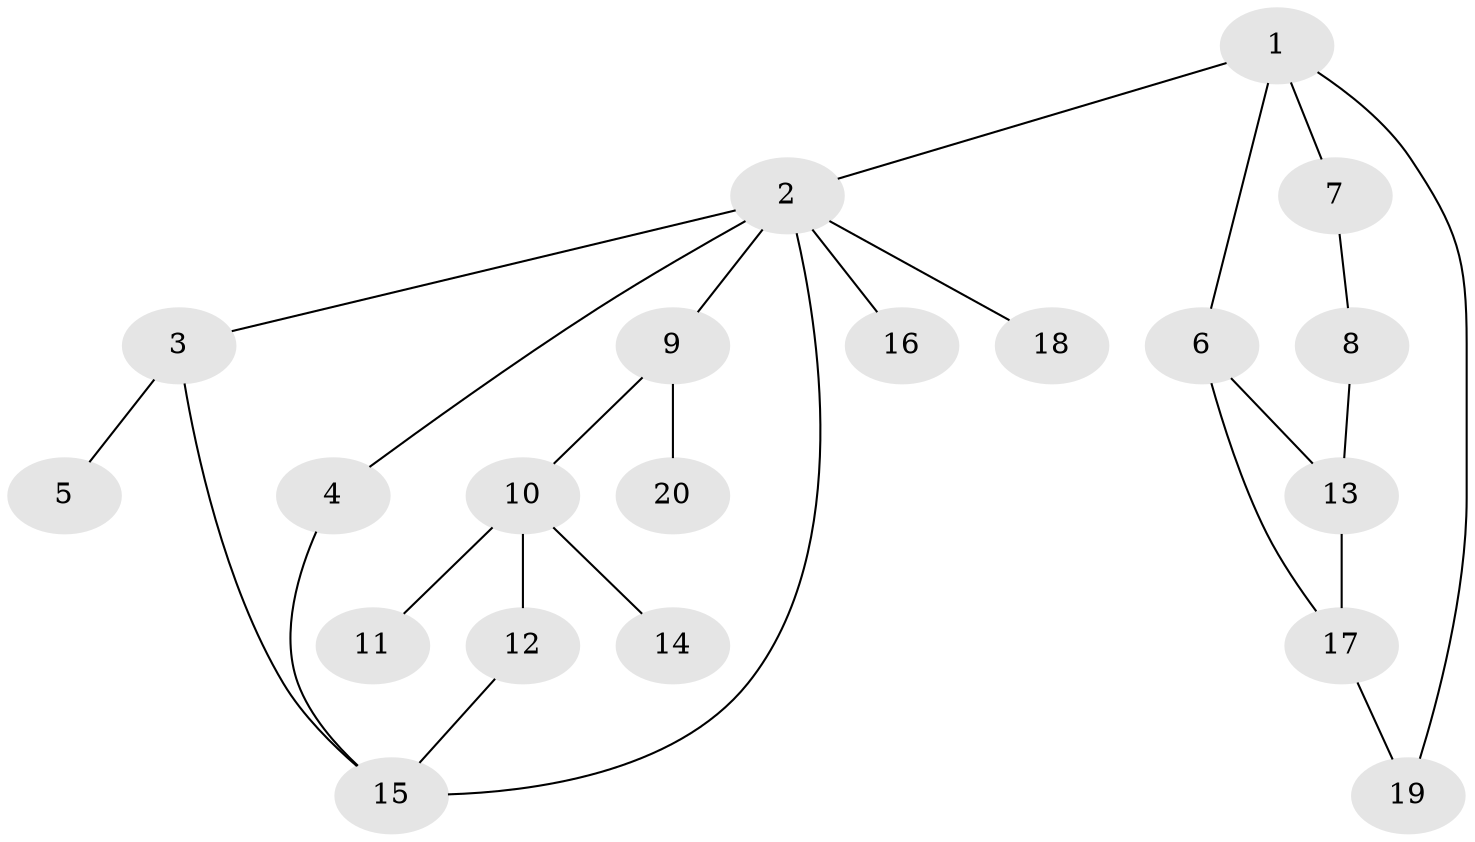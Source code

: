 // Generated by graph-tools (version 1.1) at 2025/46/02/15/25 05:46:28]
// undirected, 20 vertices, 25 edges
graph export_dot {
graph [start="1"]
  node [color=gray90,style=filled];
  1;
  2;
  3;
  4;
  5;
  6;
  7;
  8;
  9;
  10;
  11;
  12;
  13;
  14;
  15;
  16;
  17;
  18;
  19;
  20;
  1 -- 2;
  1 -- 6;
  1 -- 7;
  1 -- 19;
  2 -- 3;
  2 -- 4;
  2 -- 9;
  2 -- 16;
  2 -- 18;
  2 -- 15;
  3 -- 5;
  3 -- 15;
  4 -- 15;
  6 -- 13;
  6 -- 17;
  7 -- 8;
  8 -- 13;
  9 -- 10;
  9 -- 20;
  10 -- 11;
  10 -- 12;
  10 -- 14;
  12 -- 15;
  13 -- 17;
  17 -- 19;
}
